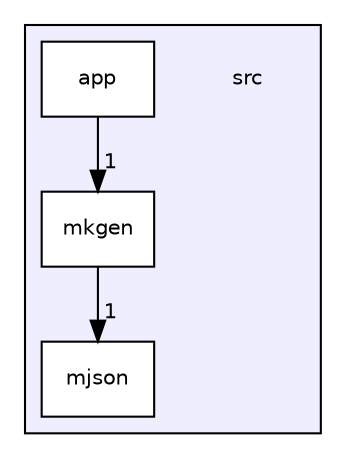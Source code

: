 digraph "src" {
  compound=true
  node [ fontsize="10", fontname="Helvetica"];
  edge [ labelfontsize="10", labelfontname="Helvetica"];
  subgraph clusterdir_68267d1309a1af8e8297ef4c3efbcdba {
    graph [ bgcolor="#eeeeff", pencolor="black", label="" URL="dir_68267d1309a1af8e8297ef4c3efbcdba.html"];
    dir_68267d1309a1af8e8297ef4c3efbcdba [shape=plaintext label="src"];
  dir_5194e5fea318fda12687127c23f8aba1 [shape=box label="app" fillcolor="white" style="filled" URL="dir_5194e5fea318fda12687127c23f8aba1.html"];
  dir_5f34dd03a9661c69063c737dda2d18b7 [shape=box label="mjson" fillcolor="white" style="filled" URL="dir_5f34dd03a9661c69063c737dda2d18b7.html"];
  dir_4c02996fcb042dba6b178734744f3448 [shape=box label="mkgen" fillcolor="white" style="filled" URL="dir_4c02996fcb042dba6b178734744f3448.html"];
  }
  dir_5194e5fea318fda12687127c23f8aba1->dir_4c02996fcb042dba6b178734744f3448 [headlabel="1", labeldistance=1.5 headhref="dir_000001_000003.html"];
  dir_4c02996fcb042dba6b178734744f3448->dir_5f34dd03a9661c69063c737dda2d18b7 [headlabel="1", labeldistance=1.5 headhref="dir_000003_000002.html"];
}

